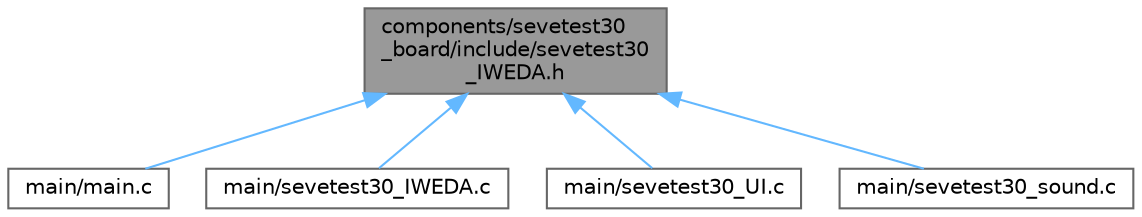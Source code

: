 digraph "components/sevetest30_board/include/sevetest30_IWEDA.h"
{
 // LATEX_PDF_SIZE
  bgcolor="transparent";
  edge [fontname=Helvetica,fontsize=10,labelfontname=Helvetica,labelfontsize=10];
  node [fontname=Helvetica,fontsize=10,shape=box,height=0.2,width=0.4];
  Node1 [id="Node000001",label="components/sevetest30\l_board/include/sevetest30\l_IWEDA.h",height=0.2,width=0.4,color="gray40", fillcolor="grey60", style="filled", fontcolor="black",tooltip=" "];
  Node1 -> Node2 [id="edge1_Node000001_Node000002",dir="back",color="steelblue1",style="solid",tooltip=" "];
  Node2 [id="Node000002",label="main/main.c",height=0.2,width=0.4,color="grey40", fillcolor="white", style="filled",URL="$main_8c.html",tooltip=" "];
  Node1 -> Node3 [id="edge2_Node000001_Node000003",dir="back",color="steelblue1",style="solid",tooltip=" "];
  Node3 [id="Node000003",label="main/sevetest30_IWEDA.c",height=0.2,width=0.4,color="grey40", fillcolor="white", style="filled",URL="$sevetest30___i_w_e_d_a_8c.html",tooltip=" "];
  Node1 -> Node4 [id="edge3_Node000001_Node000004",dir="back",color="steelblue1",style="solid",tooltip=" "];
  Node4 [id="Node000004",label="main/sevetest30_UI.c",height=0.2,width=0.4,color="grey40", fillcolor="white", style="filled",URL="$sevetest30___u_i_8c.html",tooltip=" "];
  Node1 -> Node5 [id="edge4_Node000001_Node000005",dir="back",color="steelblue1",style="solid",tooltip=" "];
  Node5 [id="Node000005",label="main/sevetest30_sound.c",height=0.2,width=0.4,color="grey40", fillcolor="white", style="filled",URL="$sevetest30__sound_8c.html",tooltip=" "];
}
